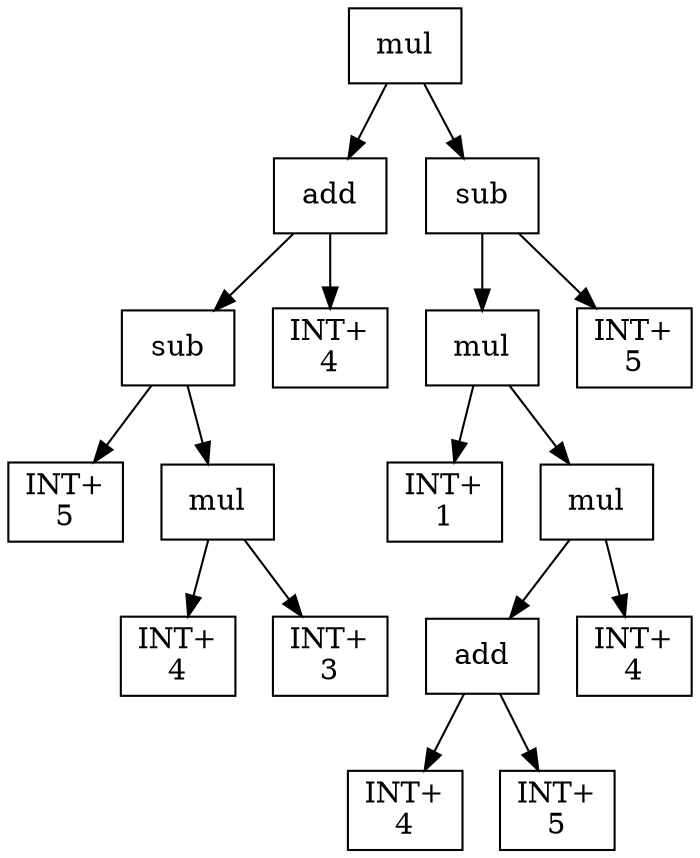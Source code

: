 digraph expr {
  node [shape=box];
  n1 [label="mul"];
  n2 [label="add"];
  n3 [label="sub"];
  n4 [label="INT+\n5"];
  n5 [label="mul"];
  n6 [label="INT+\n4"];
  n7 [label="INT+\n3"];
  n5 -> n6;
  n5 -> n7;
  n3 -> n4;
  n3 -> n5;
  n8 [label="INT+\n4"];
  n2 -> n3;
  n2 -> n8;
  n9 [label="sub"];
  n10 [label="mul"];
  n11 [label="INT+\n1"];
  n12 [label="mul"];
  n13 [label="add"];
  n14 [label="INT+\n4"];
  n15 [label="INT+\n5"];
  n13 -> n14;
  n13 -> n15;
  n16 [label="INT+\n4"];
  n12 -> n13;
  n12 -> n16;
  n10 -> n11;
  n10 -> n12;
  n17 [label="INT+\n5"];
  n9 -> n10;
  n9 -> n17;
  n1 -> n2;
  n1 -> n9;
}